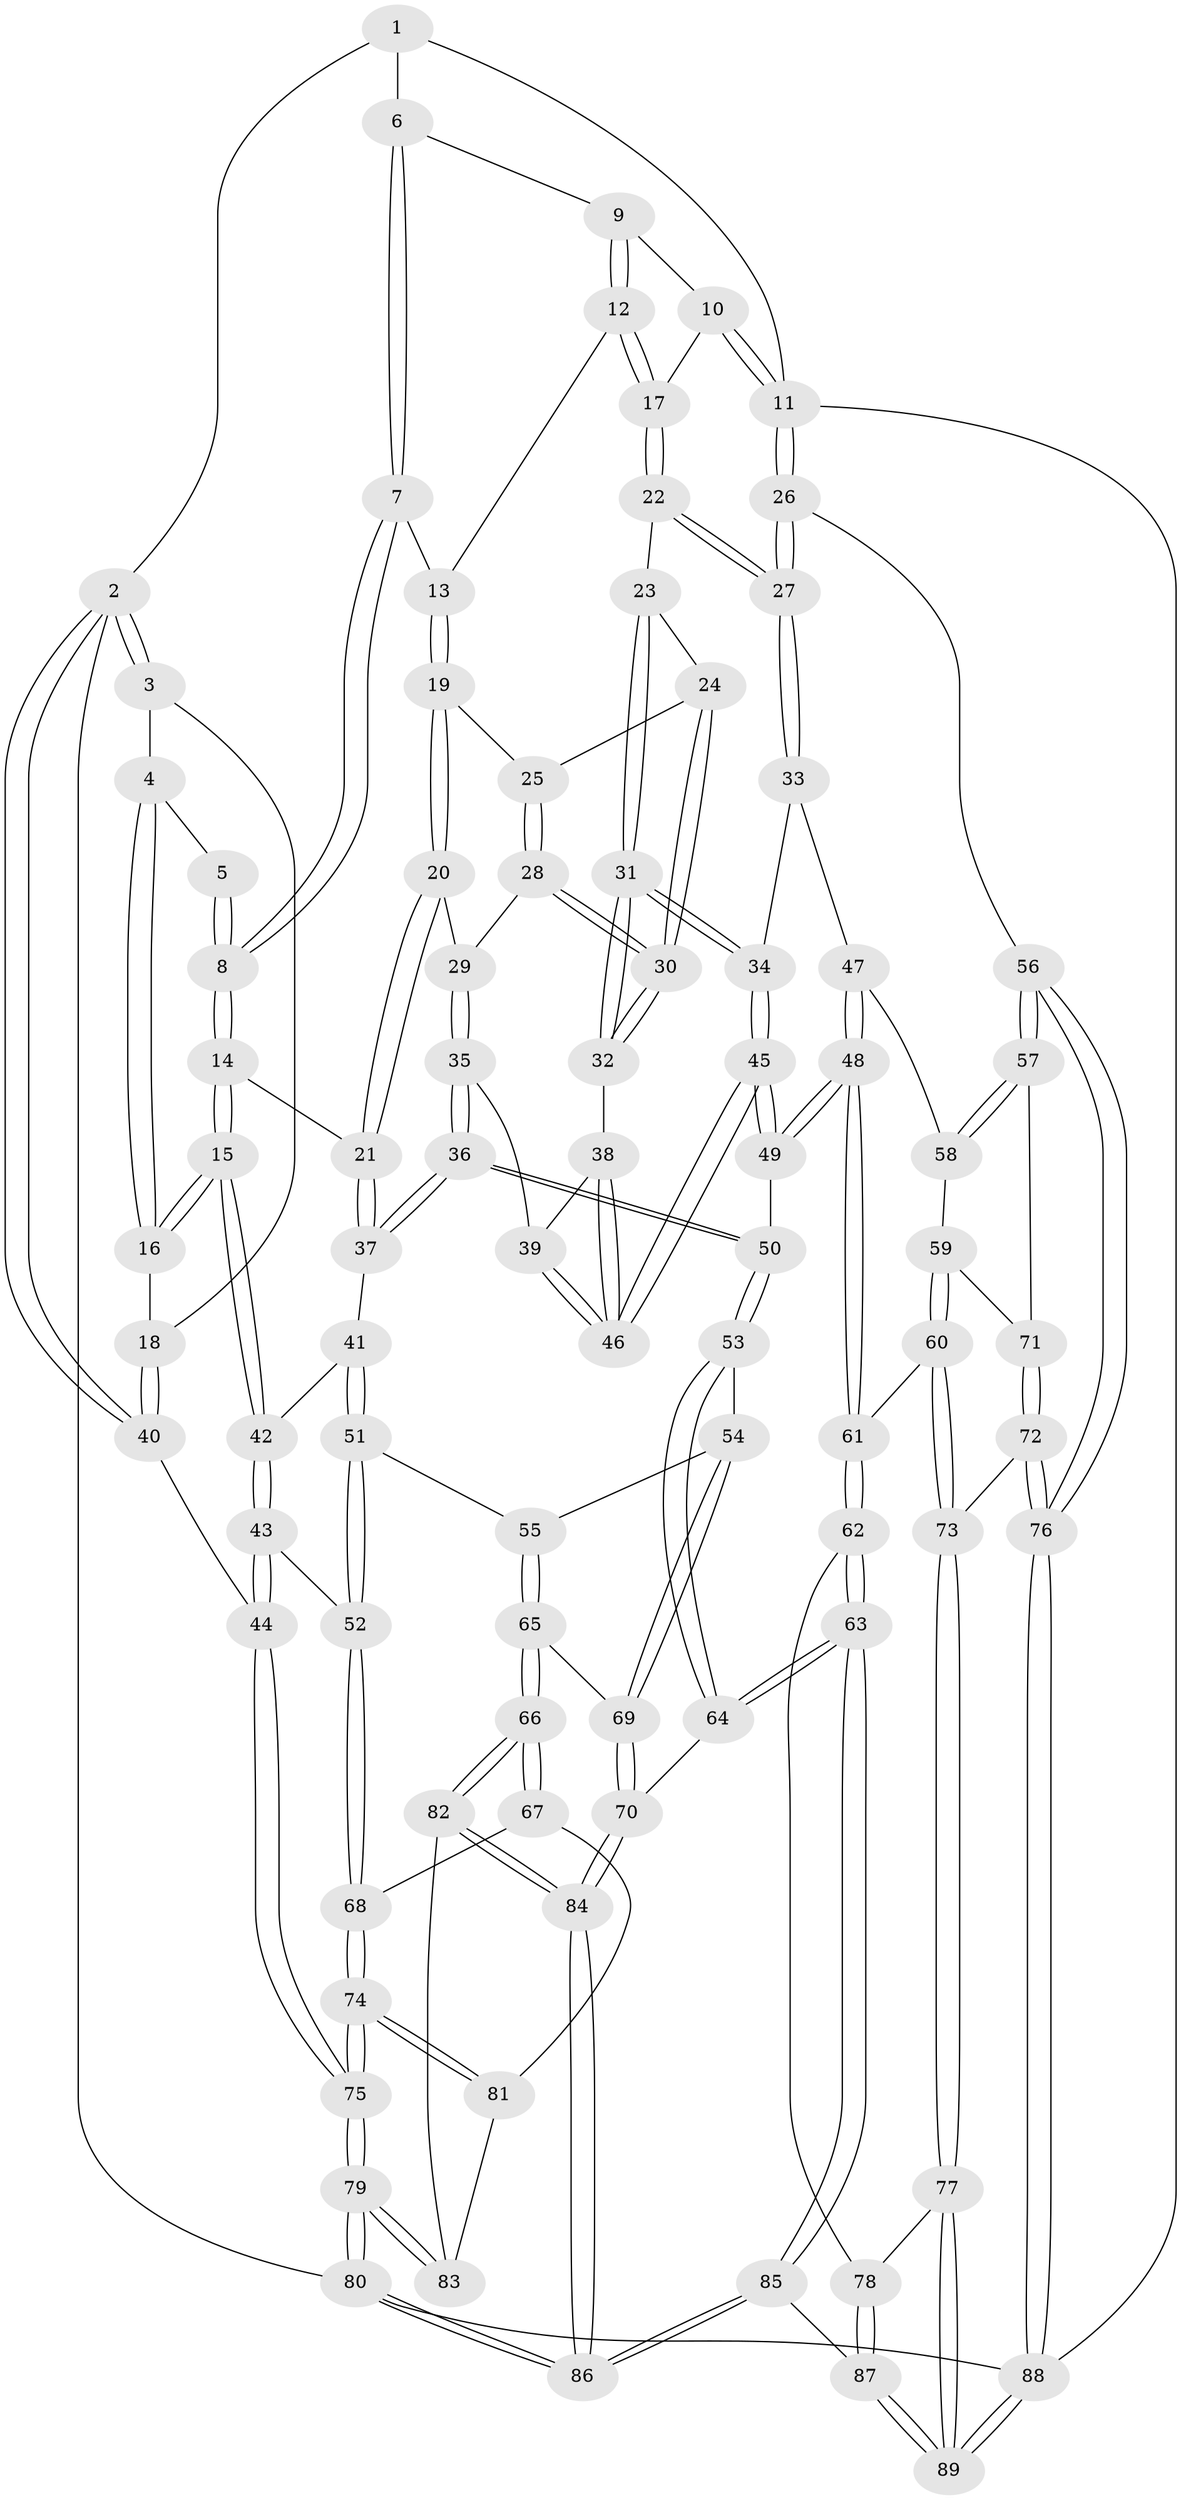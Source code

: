 // Generated by graph-tools (version 1.1) at 2025/38/03/09/25 02:38:55]
// undirected, 89 vertices, 219 edges
graph export_dot {
graph [start="1"]
  node [color=gray90,style=filled];
  1 [pos="+0.2667468398821549+0"];
  2 [pos="+0+0"];
  3 [pos="+0.10835323594630179+0.06989364581625304"];
  4 [pos="+0.21970015715047073+0"];
  5 [pos="+0.2572451123249312+0"];
  6 [pos="+0.5168608304929524+0"];
  7 [pos="+0.503032418466972+0.05573109098517134"];
  8 [pos="+0.39028909527846506+0.2038951473514684"];
  9 [pos="+0.5764486916578073+0"];
  10 [pos="+0.8894345888391811+0"];
  11 [pos="+1+0"];
  12 [pos="+0.7043407472505254+0.12799836536882178"];
  13 [pos="+0.6648704067176578+0.14077805054847572"];
  14 [pos="+0.37208413702671234+0.2414257590676168"];
  15 [pos="+0.2889703896799362+0.2751966015559481"];
  16 [pos="+0.2811533425272945+0.272142549699452"];
  17 [pos="+0.8253570082756521+0.11174149027474392"];
  18 [pos="+0.1466520394143772+0.2587882406368842"];
  19 [pos="+0.6357387479372906+0.22431036292236087"];
  20 [pos="+0.5809242177413122+0.2881098403487252"];
  21 [pos="+0.42601105909530623+0.2677671374327422"];
  22 [pos="+0.8350777840790036+0.12930659669129038"];
  23 [pos="+0.8060307017365559+0.21336351358440275"];
  24 [pos="+0.7511052821455207+0.2584932764312407"];
  25 [pos="+0.6973477672810694+0.25615661038355364"];
  26 [pos="+1+0.32451562559197755"];
  27 [pos="+1+0.3254187241402383"];
  28 [pos="+0.6942150519512738+0.3579679182371002"];
  29 [pos="+0.6258219432142655+0.3470627043266468"];
  30 [pos="+0.7125170898443333+0.36375758386234003"];
  31 [pos="+0.8406389419080058+0.42382864607003845"];
  32 [pos="+0.7759033288267948+0.41840767536256357"];
  33 [pos="+0.9130470753430916+0.44265463232838914"];
  34 [pos="+0.8523184398501323+0.42957732409229077"];
  35 [pos="+0.5721447344651802+0.494303062130426"];
  36 [pos="+0.5518106282460479+0.506863155056709"];
  37 [pos="+0.5437566534559195+0.5014029079116146"];
  38 [pos="+0.7059732889576609+0.4793793939219847"];
  39 [pos="+0.5883859789158155+0.4948556255617211"];
  40 [pos="+0+0.33383508010345625"];
  41 [pos="+0.32508151884539443+0.47743393102019416"];
  42 [pos="+0.2935188095003128+0.42005757445150993"];
  43 [pos="+0.05182149309557336+0.595837590395623"];
  44 [pos="+0+0.5801666284458201"];
  45 [pos="+0.7329991796177039+0.6256320094523369"];
  46 [pos="+0.7206461857533218+0.5931728069986487"];
  47 [pos="+0.9080958424438491+0.5126562897967165"];
  48 [pos="+0.7584468301297662+0.6686054971922396"];
  49 [pos="+0.7329581860682014+0.6346564373118047"];
  50 [pos="+0.5417130441956682+0.6181785301000953"];
  51 [pos="+0.33083218110246687+0.5648183887745057"];
  52 [pos="+0.21691053921910047+0.6903128670218077"];
  53 [pos="+0.5293149992233991+0.6361941597861873"];
  54 [pos="+0.48297703230985717+0.6470869550730202"];
  55 [pos="+0.44482926866786127+0.6477911799912768"];
  56 [pos="+1+0.6815381828646929"];
  57 [pos="+1+0.6820372139386832"];
  58 [pos="+0.9322727427119024+0.6141345740735391"];
  59 [pos="+0.860388936889521+0.7116941448537092"];
  60 [pos="+0.8347475864541172+0.7314329046309309"];
  61 [pos="+0.7724401416656883+0.7075489964887319"];
  62 [pos="+0.6739840719464201+0.7933549004118253"];
  63 [pos="+0.6334536792549876+0.8079724636952307"];
  64 [pos="+0.5942420467067141+0.7869968381807447"];
  65 [pos="+0.33888431689650245+0.7791346222678963"];
  66 [pos="+0.3308543466432408+0.7826459733605816"];
  67 [pos="+0.2628672260452358+0.7516509709379764"];
  68 [pos="+0.2264512620544032+0.7160646018908768"];
  69 [pos="+0.45615577302319854+0.8030440716593986"];
  70 [pos="+0.4930086277543452+0.8303118191627282"];
  71 [pos="+1+0.7117898818711726"];
  72 [pos="+0.94793713038498+0.7891938835457579"];
  73 [pos="+0.8804133641856046+0.8178233576498078"];
  74 [pos="+0.02397451152092596+0.9252546308855546"];
  75 [pos="+0+1"];
  76 [pos="+1+0.912260399797274"];
  77 [pos="+0.8856066714453418+0.8873273422795099"];
  78 [pos="+0.751917665548904+0.868789527054415"];
  79 [pos="+0+1"];
  80 [pos="+0+1"];
  81 [pos="+0.22465158897635573+0.8439227765396574"];
  82 [pos="+0.3479912894084595+0.9248263636674772"];
  83 [pos="+0.23497124216869264+0.900198778186063"];
  84 [pos="+0.4195844708851161+1"];
  85 [pos="+0.6198532603514987+1"];
  86 [pos="+0.43998117206394033+1"];
  87 [pos="+0.6438810280488426+1"];
  88 [pos="+1+1"];
  89 [pos="+1+1"];
  1 -- 2;
  1 -- 6;
  1 -- 11;
  2 -- 3;
  2 -- 3;
  2 -- 40;
  2 -- 40;
  2 -- 80;
  3 -- 4;
  3 -- 18;
  4 -- 5;
  4 -- 16;
  4 -- 16;
  5 -- 8;
  5 -- 8;
  6 -- 7;
  6 -- 7;
  6 -- 9;
  7 -- 8;
  7 -- 8;
  7 -- 13;
  8 -- 14;
  8 -- 14;
  9 -- 10;
  9 -- 12;
  9 -- 12;
  10 -- 11;
  10 -- 11;
  10 -- 17;
  11 -- 26;
  11 -- 26;
  11 -- 88;
  12 -- 13;
  12 -- 17;
  12 -- 17;
  13 -- 19;
  13 -- 19;
  14 -- 15;
  14 -- 15;
  14 -- 21;
  15 -- 16;
  15 -- 16;
  15 -- 42;
  15 -- 42;
  16 -- 18;
  17 -- 22;
  17 -- 22;
  18 -- 40;
  18 -- 40;
  19 -- 20;
  19 -- 20;
  19 -- 25;
  20 -- 21;
  20 -- 21;
  20 -- 29;
  21 -- 37;
  21 -- 37;
  22 -- 23;
  22 -- 27;
  22 -- 27;
  23 -- 24;
  23 -- 31;
  23 -- 31;
  24 -- 25;
  24 -- 30;
  24 -- 30;
  25 -- 28;
  25 -- 28;
  26 -- 27;
  26 -- 27;
  26 -- 56;
  27 -- 33;
  27 -- 33;
  28 -- 29;
  28 -- 30;
  28 -- 30;
  29 -- 35;
  29 -- 35;
  30 -- 32;
  30 -- 32;
  31 -- 32;
  31 -- 32;
  31 -- 34;
  31 -- 34;
  32 -- 38;
  33 -- 34;
  33 -- 47;
  34 -- 45;
  34 -- 45;
  35 -- 36;
  35 -- 36;
  35 -- 39;
  36 -- 37;
  36 -- 37;
  36 -- 50;
  36 -- 50;
  37 -- 41;
  38 -- 39;
  38 -- 46;
  38 -- 46;
  39 -- 46;
  39 -- 46;
  40 -- 44;
  41 -- 42;
  41 -- 51;
  41 -- 51;
  42 -- 43;
  42 -- 43;
  43 -- 44;
  43 -- 44;
  43 -- 52;
  44 -- 75;
  44 -- 75;
  45 -- 46;
  45 -- 46;
  45 -- 49;
  45 -- 49;
  47 -- 48;
  47 -- 48;
  47 -- 58;
  48 -- 49;
  48 -- 49;
  48 -- 61;
  48 -- 61;
  49 -- 50;
  50 -- 53;
  50 -- 53;
  51 -- 52;
  51 -- 52;
  51 -- 55;
  52 -- 68;
  52 -- 68;
  53 -- 54;
  53 -- 64;
  53 -- 64;
  54 -- 55;
  54 -- 69;
  54 -- 69;
  55 -- 65;
  55 -- 65;
  56 -- 57;
  56 -- 57;
  56 -- 76;
  56 -- 76;
  57 -- 58;
  57 -- 58;
  57 -- 71;
  58 -- 59;
  59 -- 60;
  59 -- 60;
  59 -- 71;
  60 -- 61;
  60 -- 73;
  60 -- 73;
  61 -- 62;
  61 -- 62;
  62 -- 63;
  62 -- 63;
  62 -- 78;
  63 -- 64;
  63 -- 64;
  63 -- 85;
  63 -- 85;
  64 -- 70;
  65 -- 66;
  65 -- 66;
  65 -- 69;
  66 -- 67;
  66 -- 67;
  66 -- 82;
  66 -- 82;
  67 -- 68;
  67 -- 81;
  68 -- 74;
  68 -- 74;
  69 -- 70;
  69 -- 70;
  70 -- 84;
  70 -- 84;
  71 -- 72;
  71 -- 72;
  72 -- 73;
  72 -- 76;
  72 -- 76;
  73 -- 77;
  73 -- 77;
  74 -- 75;
  74 -- 75;
  74 -- 81;
  74 -- 81;
  75 -- 79;
  75 -- 79;
  76 -- 88;
  76 -- 88;
  77 -- 78;
  77 -- 89;
  77 -- 89;
  78 -- 87;
  78 -- 87;
  79 -- 80;
  79 -- 80;
  79 -- 83;
  79 -- 83;
  80 -- 86;
  80 -- 86;
  80 -- 88;
  81 -- 83;
  82 -- 83;
  82 -- 84;
  82 -- 84;
  84 -- 86;
  84 -- 86;
  85 -- 86;
  85 -- 86;
  85 -- 87;
  87 -- 89;
  87 -- 89;
  88 -- 89;
  88 -- 89;
}
